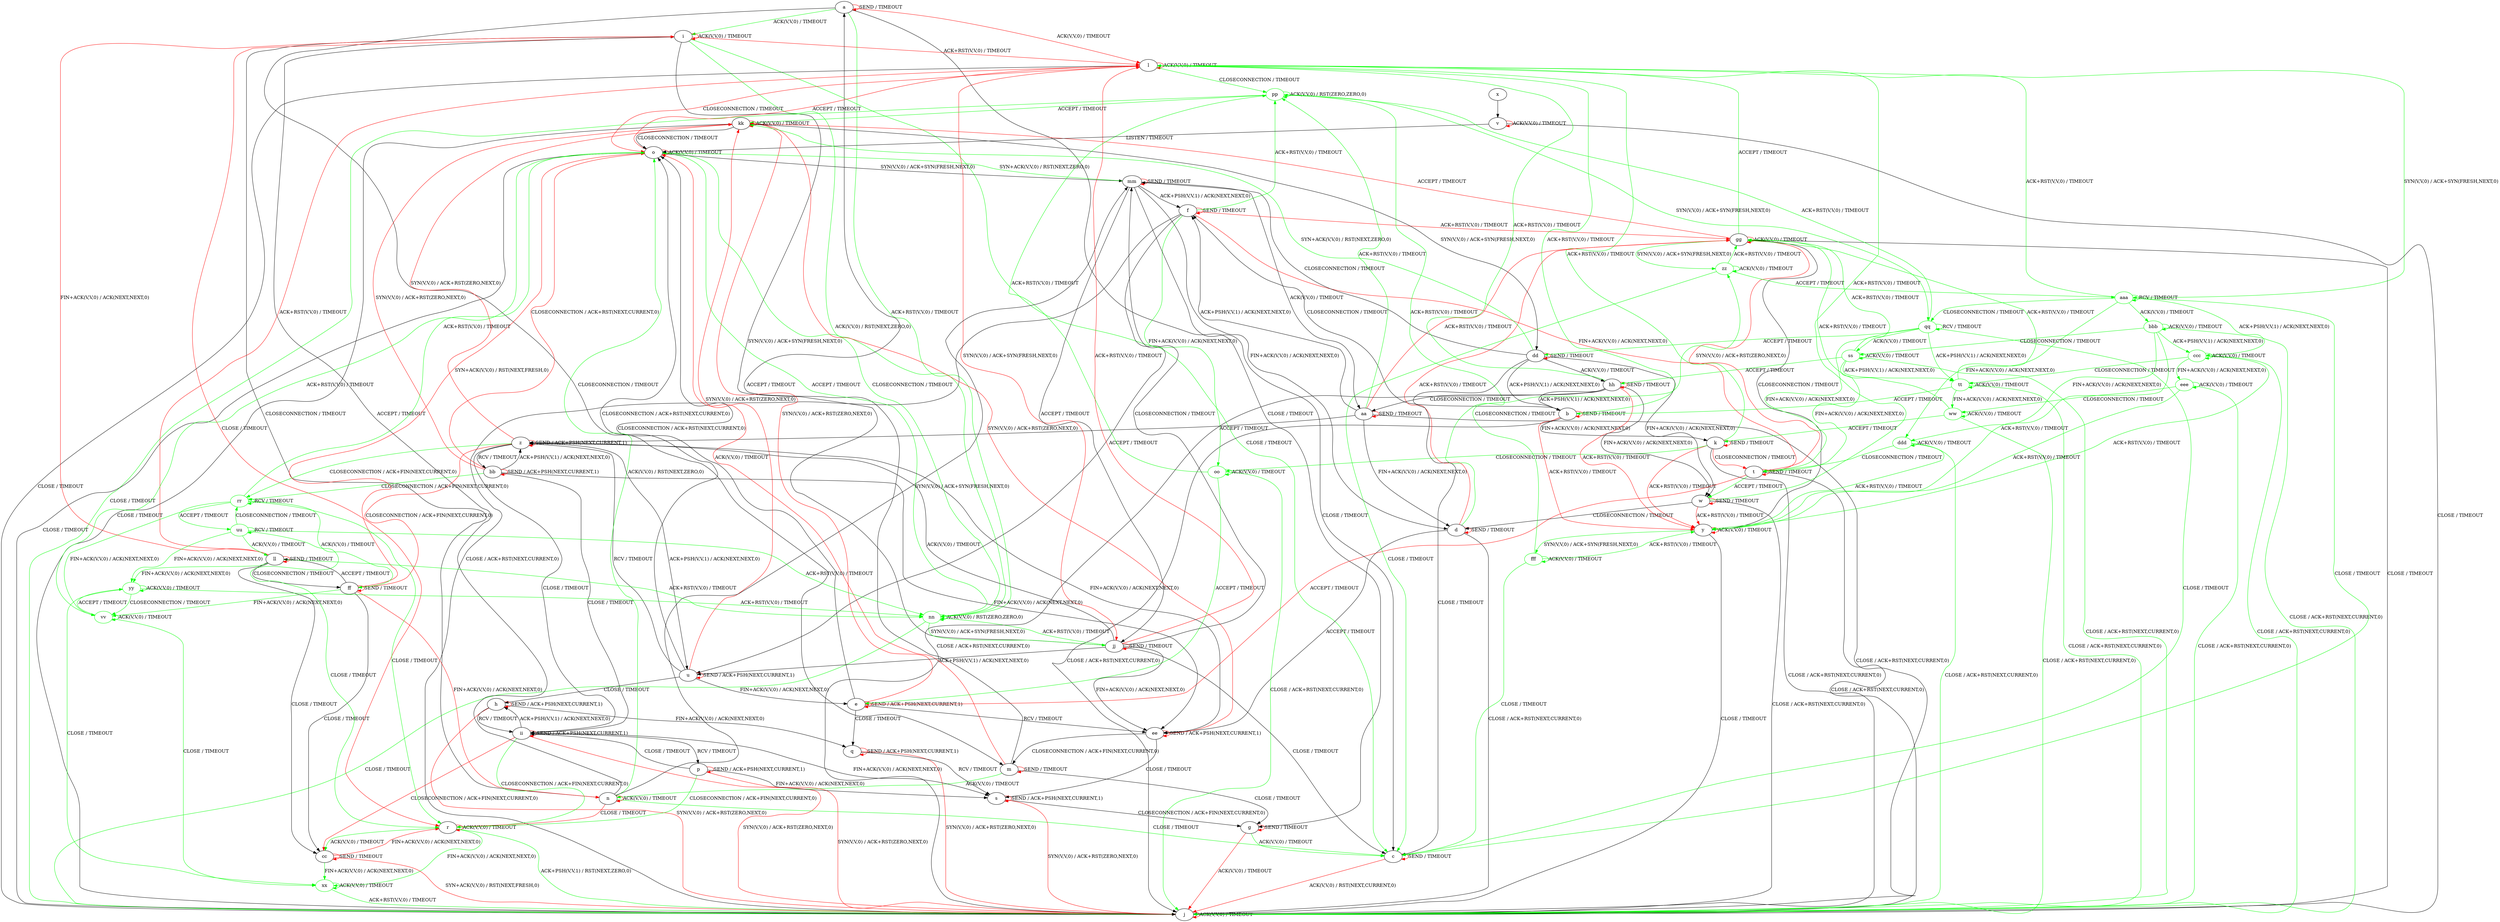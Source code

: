 digraph "" {
	graph ["Incoming time"=6.165669679641724,
		"Outgoing time"=10.237332582473755,
		Output="{'States': 58, 'Transitions': 871, 'Filename': '../results/tcp/TCP_Windows8_Server-TCP_Linux_Server-cvc4-1.dot'}",
		Reference="{'States': 39, 'Transitions': 495, 'Filename': '../subjects/tcp/TCP_Windows8_Server.dot'}",
		Solver=cvc4,
		Updated="{'States': 58, 'Transitions': 685, 'Filename': '../subjects/tcp/TCP_Linux_Server.dot'}",
		"f-measure"=0.5237288135593221,
		precision=0.4510948905109489,
		recall=0.6242424242424243
	];
	a -> a [key=0,
	color=red,
	label="SEND / TIMEOUT"];
a -> g [key=0,
label="CLOSE / TIMEOUT"];
a -> i [key=0,
color=green,
label="ACK(V,V,0) / TIMEOUT"];
a -> l [key=0,
color=red,
label="ACK(V,V,0) / TIMEOUT"];
a -> m [key=0,
label="CLOSECONNECTION / TIMEOUT"];
nn [color=green];
a -> nn [key=0,
color=green,
label="ACK+RST(V,V,0) / TIMEOUT"];
b -> b [key=0,
color=red,
label="SEND / TIMEOUT"];
b -> f [key=0,
label="CLOSECONNECTION / TIMEOUT"];
b -> j [key=0,
label="CLOSE / ACK+RST(NEXT,CURRENT,0)"];
b -> k [key=0,
label="FIN+ACK(V,V,0) / ACK(NEXT,NEXT,0)"];
b -> l [key=0,
color=green,
label="ACK+RST(V,V,0) / TIMEOUT"];
b -> y [key=0,
color=red,
label="ACK+RST(V,V,0) / TIMEOUT"];
c -> c [key=0,
color=red,
label="SEND / TIMEOUT"];
c -> j [key=0,
color=red,
label="ACK(V,V,0) / RST(NEXT,CURRENT,0)"];
d -> d [key=0,
color=red,
label="SEND / TIMEOUT"];
d -> j [key=0,
label="CLOSE / ACK+RST(NEXT,CURRENT,0)"];
d -> ee [key=0,
label="ACCEPT / TIMEOUT"];
d -> gg [key=0,
color=red,
label="ACK+RST(V,V,0) / TIMEOUT"];
pp [color=green];
d -> pp [key=0,
color=green,
label="ACK+RST(V,V,0) / TIMEOUT"];
e -> e [key=0,
color=red,
label="SEND / ACK+PSH(NEXT,CURRENT,1)"];
e -> o [key=0,
label="CLOSECONNECTION / ACK+RST(NEXT,CURRENT,0)"];
e -> q [key=0,
label="CLOSE / TIMEOUT"];
e -> ee [key=0,
label="RCV / TIMEOUT"];
e -> kk [key=0,
color=red,
label="SYN(V,V,0) / ACK+RST(ZERO,NEXT,0)"];
f -> f [key=0,
color=red,
label="SEND / TIMEOUT"];
f -> j [key=0,
label="CLOSE / ACK+RST(NEXT,CURRENT,0)"];
f -> t [key=0,
color=red,
label="FIN+ACK(V,V,0) / ACK(NEXT,NEXT,0)"];
f -> u [key=0,
label="ACCEPT / TIMEOUT"];
f -> gg [key=0,
color=red,
label="ACK+RST(V,V,0) / TIMEOUT"];
oo [color=green];
f -> oo [key=0,
color=green,
label="FIN+ACK(V,V,0) / ACK(NEXT,NEXT,0)"];
f -> pp [key=0,
color=green,
label="ACK+RST(V,V,0) / TIMEOUT"];
g -> c [key=0,
color=green,
label="ACK(V,V,0) / TIMEOUT"];
g -> g [key=0,
color=red,
label="SEND / TIMEOUT"];
g -> j [key=0,
color=red,
label="ACK(V,V,0) / TIMEOUT"];
h -> h [key=0,
color=red,
label="SEND / ACK+PSH(NEXT,CURRENT,1)"];
h -> j [key=0,
color=red,
label="SYN(V,V,0) / ACK+RST(ZERO,NEXT,0)"];
h -> q [key=0,
label="FIN+ACK(V,V,0) / ACK(NEXT,NEXT,0)"];
h -> ii [key=0,
label="RCV / TIMEOUT"];
i -> c [key=0,
color=green,
label="CLOSE / TIMEOUT"];
i -> i [key=0,
color=red,
label="ACK(V,V,0) / TIMEOUT"];
i -> l [key=0,
color=red,
label="ACK+RST(V,V,0) / TIMEOUT"];
i -> n [key=0,
label="CLOSECONNECTION / TIMEOUT"];
i -> r [key=0,
color=red,
label="CLOSE / TIMEOUT"];
i -> jj [key=0,
label="SYN(V,V,0) / ACK+SYN(FRESH,NEXT,0)"];
i -> nn [key=0,
color=green,
label="ACK(V,V,0) / RST(NEXT,ZERO,0)"];
j -> j [key=0,
color=red,
label="ACK(V,V,0) / TIMEOUT"];
k -> j [key=0,
label="CLOSE / ACK+RST(NEXT,CURRENT,0)"];
k -> k [key=0,
color=red,
label="SEND / TIMEOUT"];
k -> l [key=0,
color=green,
label="ACK+RST(V,V,0) / TIMEOUT"];
k -> t [key=0,
color=red,
label="CLOSECONNECTION / TIMEOUT"];
k -> y [key=0,
color=red,
label="ACK+RST(V,V,0) / TIMEOUT"];
k -> oo [key=0,
color=green,
label="CLOSECONNECTION / TIMEOUT"];
l -> j [key=0,
label="CLOSE / TIMEOUT"];
l -> l [key=0,
color=red,
label="ACK(V,V,0) / TIMEOUT"];
l -> o [key=0,
color=red,
label="CLOSECONNECTION / TIMEOUT"];
l -> jj [key=0,
color=red,
label="SYN(V,V,0) / ACK+SYN(FRESH,NEXT,0)"];
l -> pp [key=0,
color=green,
label="CLOSECONNECTION / TIMEOUT"];
aaa [color=green];
l -> aaa [key=0,
color=green,
label="SYN(V,V,0) / ACK+SYN(FRESH,NEXT,0)"];
m -> a [key=0,
label="ACCEPT / TIMEOUT"];
m -> g [key=0,
label="CLOSE / TIMEOUT"];
m -> m [key=0,
color=red,
label="SEND / TIMEOUT"];
m -> n [key=0,
color=green,
label="ACK(V,V,0) / TIMEOUT"];
m -> o [key=0,
color=red,
label="ACK(V,V,0) / TIMEOUT"];
n -> c [key=0,
color=green,
label="CLOSE / TIMEOUT"];
n -> i [key=0,
label="ACCEPT / TIMEOUT"];
n -> n [key=0,
color=red,
label="ACK(V,V,0) / TIMEOUT"];
n -> o [key=0,
color=green,
label="ACK(V,V,0) / RST(NEXT,ZERO,0)"];
n -> r [key=0,
color=red,
label="CLOSE / TIMEOUT"];
n -> mm [key=0,
label="SYN(V,V,0) / ACK+SYN(FRESH,NEXT,0)"];
o -> j [key=0,
label="CLOSE / TIMEOUT"];
o -> l [key=0,
color=red,
label="ACCEPT / TIMEOUT"];
o -> o [key=0,
color=red,
label="ACK(V,V,0) / TIMEOUT"];
o -> mm [key=0,
label="SYN(V,V,0) / ACK+SYN(FRESH,NEXT,0)"];
o -> nn [key=0,
color=green,
label="ACCEPT / TIMEOUT"];
p -> j [key=0,
color=red,
label="SYN(V,V,0) / ACK+RST(ZERO,NEXT,0)"];
p -> p [key=0,
color=red,
label="SEND / ACK+PSH(NEXT,CURRENT,1)"];
p -> r [key=0,
color=green,
label="CLOSECONNECTION / ACK+FIN(NEXT,CURRENT,0)"];
p -> s [key=0,
label="FIN+ACK(V,V,0) / ACK(NEXT,NEXT,0)"];
p -> ii [key=0,
label="CLOSE / TIMEOUT"];
q -> j [key=0,
color=red,
label="SYN(V,V,0) / ACK+RST(ZERO,NEXT,0)"];
q -> q [key=0,
color=red,
label="SEND / ACK+PSH(NEXT,CURRENT,1)"];
q -> s [key=0,
label="RCV / TIMEOUT"];
r -> j [key=0,
color=green,
label="ACK+PSH(V,V,1) / RST(NEXT,ZERO,0)"];
r -> r [key=0,
color=red,
label="ACK(V,V,0) / TIMEOUT"];
r -> cc [key=0,
color=green,
label="ACK(V,V,0) / TIMEOUT"];
xx [color=green];
r -> xx [key=0,
color=green,
label="FIN+ACK(V,V,0) / ACK(NEXT,NEXT,0)"];
s -> g [key=0,
label="CLOSECONNECTION / ACK+FIN(NEXT,CURRENT,0)"];
s -> j [key=0,
color=red,
label="SYN(V,V,0) / ACK+RST(ZERO,NEXT,0)"];
s -> s [key=0,
color=red,
label="SEND / ACK+PSH(NEXT,CURRENT,1)"];
t -> e [key=0,
color=red,
label="ACCEPT / TIMEOUT"];
t -> j [key=0,
label="CLOSE / ACK+RST(NEXT,CURRENT,0)"];
t -> t [key=0,
color=red,
label="SEND / TIMEOUT"];
t -> w [key=0,
color=green,
label="ACCEPT / TIMEOUT"];
t -> gg [key=0,
color=red,
label="SYN(V,V,0) / ACK+RST(ZERO,NEXT,0)"];
u -> e [key=0,
label="FIN+ACK(V,V,0) / ACK(NEXT,NEXT,0)"];
u -> h [key=0,
label="CLOSE / TIMEOUT"];
u -> o [key=0,
label="CLOSECONNECTION / ACK+RST(NEXT,CURRENT,0)"];
u -> u [key=0,
color=red,
label="SEND / ACK+PSH(NEXT,CURRENT,1)"];
u -> z [key=0,
label="RCV / TIMEOUT"];
u -> kk [key=0,
color=red,
label="SYN(V,V,0) / ACK+RST(ZERO,NEXT,0)"];
v -> j [key=0,
label="CLOSE / TIMEOUT"];
v -> o [key=0,
label="LISTEN / TIMEOUT"];
v -> v [key=0,
color=red,
label="ACK(V,V,0) / TIMEOUT"];
w -> d [key=0,
label="CLOSECONNECTION / TIMEOUT"];
w -> j [key=0,
label="CLOSE / ACK+RST(NEXT,CURRENT,0)"];
w -> l [key=0,
color=green,
label="ACK+RST(V,V,0) / TIMEOUT"];
w -> w [key=0,
color=red,
label="SEND / TIMEOUT"];
w -> y [key=0,
color=red,
label="ACK+RST(V,V,0) / TIMEOUT"];
x -> v [key=0];
y -> j [key=0,
label="CLOSE / TIMEOUT"];
y -> y [key=0,
color=red,
label="ACK(V,V,0) / TIMEOUT"];
y -> gg [key=0,
label="CLOSECONNECTION / TIMEOUT"];
fff [color=green];
y -> fff [key=0,
color=green,
label="SYN(V,V,0) / ACK+SYN(FRESH,NEXT,0)"];
z -> u [key=0,
label="ACK+PSH(V,V,1) / ACK(NEXT,NEXT,0)"];
z -> z [key=0,
color=red,
label="SEND / ACK+PSH(NEXT,CURRENT,1)"];
z -> bb [key=0,
label="RCV / TIMEOUT"];
z -> ee [key=0,
label="FIN+ACK(V,V,0) / ACK(NEXT,NEXT,0)"];
z -> ff [key=0,
color=red,
label="CLOSECONNECTION / ACK+FIN(NEXT,CURRENT,0)"];
z -> ii [key=0,
label="CLOSE / TIMEOUT"];
z -> kk [key=0,
color=red,
label="SYN(V,V,0) / ACK+RST(ZERO,NEXT,0)"];
rr [color=green];
z -> rr [key=0,
color=green,
label="CLOSECONNECTION / ACK+FIN(NEXT,CURRENT,0)"];
aa -> d [key=0,
label="FIN+ACK(V,V,0) / ACK(NEXT,NEXT,0)"];
aa -> f [key=0,
label="ACK+PSH(V,V,1) / ACK(NEXT,NEXT,0)"];
aa -> j [key=0,
label="CLOSE / ACK+RST(NEXT,CURRENT,0)"];
aa -> z [key=0,
label="ACCEPT / TIMEOUT"];
aa -> aa [key=0,
color=red,
label="SEND / TIMEOUT"];
aa -> gg [key=0,
color=red,
label="ACK+RST(V,V,0) / TIMEOUT"];
aa -> pp [key=0,
color=green,
label="ACK+RST(V,V,0) / TIMEOUT"];
bb -> o [key=0,
color=red,
label="CLOSECONNECTION / ACK+RST(NEXT,CURRENT,0)"];
bb -> z [key=0,
label="ACK+PSH(V,V,1) / ACK(NEXT,NEXT,0)"];
bb -> bb [key=0,
color=red,
label="SEND / ACK+PSH(NEXT,CURRENT,1)"];
bb -> ee [key=0,
label="FIN+ACK(V,V,0) / ACK(NEXT,NEXT,0)"];
bb -> ii [key=0,
label="CLOSE / TIMEOUT"];
bb -> kk [key=0,
color=red,
label="SYN(V,V,0) / ACK+RST(ZERO,NEXT,0)"];
bb -> rr [key=0,
color=green,
label="CLOSECONNECTION / ACK+FIN(NEXT,CURRENT,0)"];
cc -> j [key=0,
color=red,
label="SYN+ACK(V,V,0) / RST(NEXT,FRESH,0)"];
cc -> r [key=0,
color=red,
label="FIN+ACK(V,V,0) / ACK(NEXT,NEXT,0)"];
cc -> cc [key=0,
color=red,
label="SEND / TIMEOUT"];
cc -> xx [key=0,
color=green,
label="FIN+ACK(V,V,0) / ACK(NEXT,NEXT,0)"];
dd -> b [key=0,
label="ACK+PSH(V,V,1) / ACK(NEXT,NEXT,0)"];
dd -> c [key=0,
label="CLOSE / TIMEOUT"];
dd -> w [key=0,
label="FIN+ACK(V,V,0) / ACK(NEXT,NEXT,0)"];
dd -> dd [key=0,
color=red,
label="SEND / TIMEOUT"];
dd -> hh [key=0,
label="ACK(V,V,0) / TIMEOUT"];
dd -> kk [key=0,
color=green,
label="SYN+ACK(V,V,0) / RST(NEXT,ZERO,0)"];
dd -> mm [key=0,
label="CLOSECONNECTION / TIMEOUT"];
ee -> m [key=0,
label="CLOSECONNECTION / ACK+FIN(NEXT,CURRENT,0)"];
ee -> s [key=0,
label="CLOSE / TIMEOUT"];
ee -> ee [key=0,
color=red,
label="SEND / ACK+PSH(NEXT,CURRENT,1)"];
ee -> kk [key=0,
color=red,
label="SYN(V,V,0) / ACK+RST(ZERO,NEXT,0)"];
ff -> n [key=0,
color=red,
label="FIN+ACK(V,V,0) / ACK(NEXT,NEXT,0)"];
ff -> o [key=0,
color=red,
label="SYN+ACK(V,V,0) / RST(NEXT,FRESH,0)"];
ff -> cc [key=0,
label="CLOSE / TIMEOUT"];
ff -> ff [key=0,
color=red,
label="SEND / TIMEOUT"];
ff -> ll [key=0,
label="ACCEPT / TIMEOUT"];
vv [color=green];
ff -> vv [key=0,
color=green,
label="FIN+ACK(V,V,0) / ACK(NEXT,NEXT,0)"];
gg -> j [key=0,
label="CLOSE / TIMEOUT"];
gg -> l [key=0,
color=green,
label="ACCEPT / TIMEOUT"];
gg -> gg [key=0,
color=red,
label="ACK(V,V,0) / TIMEOUT"];
gg -> kk [key=0,
color=red,
label="ACCEPT / TIMEOUT"];
zz [color=green];
gg -> zz [key=0,
color=green,
label="SYN(V,V,0) / ACK+SYN(FRESH,NEXT,0)"];
hh -> b [key=0,
label="ACK+PSH(V,V,1) / ACK(NEXT,NEXT,0)"];
hh -> j [key=0,
label="CLOSE / ACK+RST(NEXT,CURRENT,0)"];
hh -> l [key=0,
color=green,
label="ACK+RST(V,V,0) / TIMEOUT"];
hh -> w [key=0,
label="FIN+ACK(V,V,0) / ACK(NEXT,NEXT,0)"];
hh -> y [key=0,
color=red,
label="ACK+RST(V,V,0) / TIMEOUT"];
hh -> aa [key=0,
label="CLOSECONNECTION / TIMEOUT"];
hh -> hh [key=0,
color=red,
label="SEND / TIMEOUT"];
ii -> h [key=0,
label="ACK+PSH(V,V,1) / ACK(NEXT,NEXT,0)"];
ii -> j [key=0,
color=red,
label="SYN(V,V,0) / ACK+RST(ZERO,NEXT,0)"];
ii -> p [key=0,
label="RCV / TIMEOUT"];
ii -> r [key=0,
color=green,
label="CLOSECONNECTION / ACK+FIN(NEXT,CURRENT,0)"];
ii -> s [key=0,
label="FIN+ACK(V,V,0) / ACK(NEXT,NEXT,0)"];
ii -> cc [key=0,
color=red,
label="CLOSECONNECTION / ACK+FIN(NEXT,CURRENT,0)"];
ii -> ii [key=0,
color=red,
label="SEND / ACK+PSH(NEXT,CURRENT,1)"];
jj -> c [key=0,
label="CLOSE / TIMEOUT"];
jj -> l [key=0,
color=red,
label="ACK+RST(V,V,0) / TIMEOUT"];
jj -> u [key=0,
label="ACK+PSH(V,V,1) / ACK(NEXT,NEXT,0)"];
jj -> z [key=0,
label="ACK(V,V,0) / TIMEOUT"];
jj -> ee [key=0,
label="FIN+ACK(V,V,0) / ACK(NEXT,NEXT,0)"];
jj -> jj [key=0,
color=red,
label="SEND / TIMEOUT"];
jj -> mm [key=0,
label="CLOSECONNECTION / TIMEOUT"];
jj -> nn [key=0,
color=green,
label="ACK+RST(V,V,0) / TIMEOUT"];
kk -> j [key=0,
label="CLOSE / TIMEOUT"];
kk -> o [key=0,
label="CLOSECONNECTION / TIMEOUT"];
kk -> dd [key=0,
label="SYN(V,V,0) / ACK+SYN(FRESH,NEXT,0)"];
kk -> kk [key=0,
color=red,
label="ACK(V,V,0) / TIMEOUT"];
ll -> i [key=0,
color=red,
label="FIN+ACK(V,V,0) / ACK(NEXT,NEXT,0)"];
ll -> l [key=0,
color=red,
label="ACK+RST(V,V,0) / TIMEOUT"];
ll -> cc [key=0,
label="CLOSE / TIMEOUT"];
ll -> ff [key=0,
label="CLOSECONNECTION / TIMEOUT"];
ll -> ll [key=0,
color=red,
label="SEND / TIMEOUT"];
ll -> nn [key=0,
color=green,
label="ACK+RST(V,V,0) / TIMEOUT"];
yy [color=green];
ll -> yy [key=0,
color=green,
label="FIN+ACK(V,V,0) / ACK(NEXT,NEXT,0)"];
mm -> c [key=0,
label="CLOSE / TIMEOUT"];
mm -> d [key=0,
label="FIN+ACK(V,V,0) / ACK(NEXT,NEXT,0)"];
mm -> f [key=0,
label="ACK+PSH(V,V,1) / ACK(NEXT,NEXT,0)"];
mm -> o [key=0,
color=green,
label="SYN+ACK(V,V,0) / RST(NEXT,ZERO,0)"];
mm -> aa [key=0,
label="ACK(V,V,0) / TIMEOUT"];
mm -> jj [key=0,
label="ACCEPT / TIMEOUT"];
mm -> mm [key=0,
color=red,
label="SEND / TIMEOUT"];
nn -> j [key=0,
color=green,
label="CLOSE / TIMEOUT"];
nn -> o [key=0,
color=green,
label="CLOSECONNECTION / TIMEOUT"];
nn -> jj [key=0,
color=green,
label="SYN(V,V,0) / ACK+SYN(FRESH,NEXT,0)"];
nn -> nn [key=0,
color=green,
label="ACK(V,V,0) / RST(ZERO,ZERO,0)"];
oo -> e [key=0,
color=green,
label="ACCEPT / TIMEOUT"];
oo -> j [key=0,
color=green,
label="CLOSE / ACK+RST(NEXT,CURRENT,0)"];
oo -> oo [key=0,
color=green,
label="ACK(V,V,0) / TIMEOUT"];
oo -> pp [key=0,
color=green,
label="ACK+RST(V,V,0) / TIMEOUT"];
pp -> j [key=0,
color=green,
label="CLOSE / TIMEOUT"];
pp -> kk [key=0,
color=green,
label="ACCEPT / TIMEOUT"];
pp -> pp [key=0,
color=green,
label="ACK(V,V,0) / RST(ZERO,ZERO,0)"];
qq [color=green];
pp -> qq [key=0,
color=green,
label="SYN(V,V,0) / ACK+SYN(FRESH,NEXT,0)"];
qq -> c [key=0,
color=green,
label="CLOSE / TIMEOUT"];
qq -> t [key=0,
color=green,
label="FIN+ACK(V,V,0) / ACK(NEXT,NEXT,0)"];
qq -> dd [key=0,
color=green,
label="ACCEPT / TIMEOUT"];
qq -> pp [key=0,
color=green,
label="ACK+RST(V,V,0) / TIMEOUT"];
qq -> qq [key=0,
color=green,
label="RCV / TIMEOUT"];
ss [color=green];
qq -> ss [key=0,
color=green,
label="ACK(V,V,0) / TIMEOUT"];
tt [color=green];
qq -> tt [key=0,
color=green,
label="ACK+PSH(V,V,1) / ACK(NEXT,NEXT,0)"];
rr -> o [key=0,
color=green,
label="ACK+RST(V,V,0) / TIMEOUT"];
rr -> r [key=0,
color=green,
label="CLOSE / TIMEOUT"];
rr -> ff [key=0,
color=green,
label="ACK(V,V,0) / TIMEOUT"];
rr -> rr [key=0,
color=green,
label="RCV / TIMEOUT"];
uu [color=green];
rr -> uu [key=0,
color=green,
label="ACCEPT / TIMEOUT"];
rr -> vv [key=0,
color=green,
label="FIN+ACK(V,V,0) / ACK(NEXT,NEXT,0)"];
ss -> j [key=0,
color=green,
label="CLOSE / ACK+RST(NEXT,CURRENT,0)"];
ss -> t [key=0,
color=green,
label="FIN+ACK(V,V,0) / ACK(NEXT,NEXT,0)"];
ss -> gg [key=0,
color=green,
label="ACK+RST(V,V,0) / TIMEOUT"];
ss -> hh [key=0,
color=green,
label="ACCEPT / TIMEOUT"];
ss -> ss [key=0,
color=green,
label="ACK(V,V,0) / TIMEOUT"];
ss -> tt [key=0,
color=green,
label="ACK+PSH(V,V,1) / ACK(NEXT,NEXT,0)"];
tt -> b [key=0,
color=green,
label="ACCEPT / TIMEOUT"];
tt -> j [key=0,
color=green,
label="CLOSE / ACK+RST(NEXT,CURRENT,0)"];
tt -> gg [key=0,
color=green,
label="ACK+RST(V,V,0) / TIMEOUT"];
tt -> tt [key=0,
color=green,
label="ACK(V,V,0) / TIMEOUT"];
ww [color=green];
tt -> ww [key=0,
color=green,
label="FIN+ACK(V,V,0) / ACK(NEXT,NEXT,0)"];
uu -> r [key=0,
color=green,
label="CLOSE / TIMEOUT"];
uu -> ll [key=0,
color=green,
label="ACK(V,V,0) / TIMEOUT"];
uu -> nn [key=0,
color=green,
label="ACK+RST(V,V,0) / TIMEOUT"];
uu -> rr [key=0,
color=green,
label="CLOSECONNECTION / TIMEOUT"];
uu -> uu [key=0,
color=green,
label="RCV / TIMEOUT"];
uu -> yy [key=0,
color=green,
label="FIN+ACK(V,V,0) / ACK(NEXT,NEXT,0)"];
vv -> o [key=0,
color=green,
label="ACK+RST(V,V,0) / TIMEOUT"];
vv -> vv [key=0,
color=green,
label="ACK(V,V,0) / TIMEOUT"];
vv -> xx [key=0,
color=green,
label="CLOSE / TIMEOUT"];
vv -> yy [key=0,
color=green,
label="ACCEPT / TIMEOUT"];
ww -> j [key=0,
color=green,
label="CLOSE / ACK+RST(NEXT,CURRENT,0)"];
ww -> k [key=0,
color=green,
label="ACCEPT / TIMEOUT"];
ww -> gg [key=0,
color=green,
label="ACK+RST(V,V,0) / TIMEOUT"];
ww -> ww [key=0,
color=green,
label="ACK(V,V,0) / TIMEOUT"];
xx -> j [key=0,
color=green,
label="ACK+RST(V,V,0) / TIMEOUT"];
xx -> xx [key=0,
color=green,
label="ACK(V,V,0) / TIMEOUT"];
yy -> nn [key=0,
color=green,
label="ACK+RST(V,V,0) / TIMEOUT"];
yy -> vv [key=0,
color=green,
label="CLOSECONNECTION / TIMEOUT"];
yy -> xx [key=0,
color=green,
label="CLOSE / TIMEOUT"];
yy -> yy [key=0,
color=green,
label="ACK(V,V,0) / TIMEOUT"];
zz -> c [key=0,
color=green,
label="CLOSE / TIMEOUT"];
zz -> gg [key=0,
color=green,
label="ACK+RST(V,V,0) / TIMEOUT"];
zz -> zz [key=0,
color=green,
label="ACK(V,V,0) / TIMEOUT"];
zz -> aaa [key=0,
color=green,
label="ACCEPT / TIMEOUT"];
aaa -> c [key=0,
color=green,
label="CLOSE / TIMEOUT"];
aaa -> l [key=0,
color=green,
label="ACK+RST(V,V,0) / TIMEOUT"];
aaa -> qq [key=0,
color=green,
label="CLOSECONNECTION / TIMEOUT"];
aaa -> aaa [key=0,
color=green,
label="RCV / TIMEOUT"];
bbb [color=green];
aaa -> bbb [key=0,
color=green,
label="ACK(V,V,0) / TIMEOUT"];
ccc [color=green];
aaa -> ccc [key=0,
color=green,
label="ACK+PSH(V,V,1) / ACK(NEXT,NEXT,0)"];
ddd [color=green];
aaa -> ddd [key=0,
color=green,
label="FIN+ACK(V,V,0) / ACK(NEXT,NEXT,0)"];
bbb -> j [key=0,
color=green,
label="CLOSE / ACK+RST(NEXT,CURRENT,0)"];
bbb -> y [key=0,
color=green,
label="ACK+RST(V,V,0) / TIMEOUT"];
bbb -> ss [key=0,
color=green,
label="CLOSECONNECTION / TIMEOUT"];
bbb -> bbb [key=0,
color=green,
label="ACK(V,V,0) / TIMEOUT"];
bbb -> ccc [key=0,
color=green,
label="ACK+PSH(V,V,1) / ACK(NEXT,NEXT,0)"];
bbb -> ddd [key=0,
color=green,
label="FIN+ACK(V,V,0) / ACK(NEXT,NEXT,0)"];
ccc -> j [key=0,
color=green,
label="CLOSE / ACK+RST(NEXT,CURRENT,0)"];
ccc -> y [key=0,
color=green,
label="ACK+RST(V,V,0) / TIMEOUT"];
ccc -> tt [key=0,
color=green,
label="CLOSECONNECTION / TIMEOUT"];
ccc -> ccc [key=0,
color=green,
label="ACK(V,V,0) / TIMEOUT"];
eee [color=green];
ccc -> eee [key=0,
color=green,
label="FIN+ACK(V,V,0) / ACK(NEXT,NEXT,0)"];
ddd -> j [key=0,
color=green,
label="CLOSE / ACK+RST(NEXT,CURRENT,0)"];
ddd -> t [key=0,
color=green,
label="CLOSECONNECTION / TIMEOUT"];
ddd -> y [key=0,
color=green,
label="ACK+RST(V,V,0) / TIMEOUT"];
ddd -> ddd [key=0,
color=green,
label="ACK(V,V,0) / TIMEOUT"];
eee -> j [key=0,
color=green,
label="CLOSE / ACK+RST(NEXT,CURRENT,0)"];
eee -> y [key=0,
color=green,
label="ACK+RST(V,V,0) / TIMEOUT"];
eee -> ww [key=0,
color=green,
label="CLOSECONNECTION / TIMEOUT"];
eee -> eee [key=0,
color=green,
label="ACK(V,V,0) / TIMEOUT"];
fff -> c [key=0,
color=green,
label="CLOSE / TIMEOUT"];
fff -> y [key=0,
color=green,
label="ACK+RST(V,V,0) / TIMEOUT"];
fff -> zz [key=0,
color=green,
label="CLOSECONNECTION / TIMEOUT"];
fff -> fff [key=0,
color=green,
label="ACK(V,V,0) / TIMEOUT"];
}
